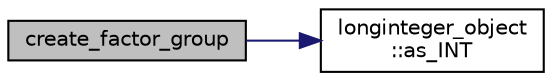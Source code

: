digraph "create_factor_group"
{
  edge [fontname="Helvetica",fontsize="10",labelfontname="Helvetica",labelfontsize="10"];
  node [fontname="Helvetica",fontsize="10",shape=record];
  rankdir="LR";
  Node515 [label="create_factor_group",height=0.2,width=0.4,color="black", fillcolor="grey75", style="filled", fontcolor="black"];
  Node515 -> Node516 [color="midnightblue",fontsize="10",style="solid",fontname="Helvetica"];
  Node516 [label="longinteger_object\l::as_INT",height=0.2,width=0.4,color="black", fillcolor="white", style="filled",URL="$dd/d7e/classlonginteger__object.html#afb992d4679a6741acc63c8bcba27971e"];
}
